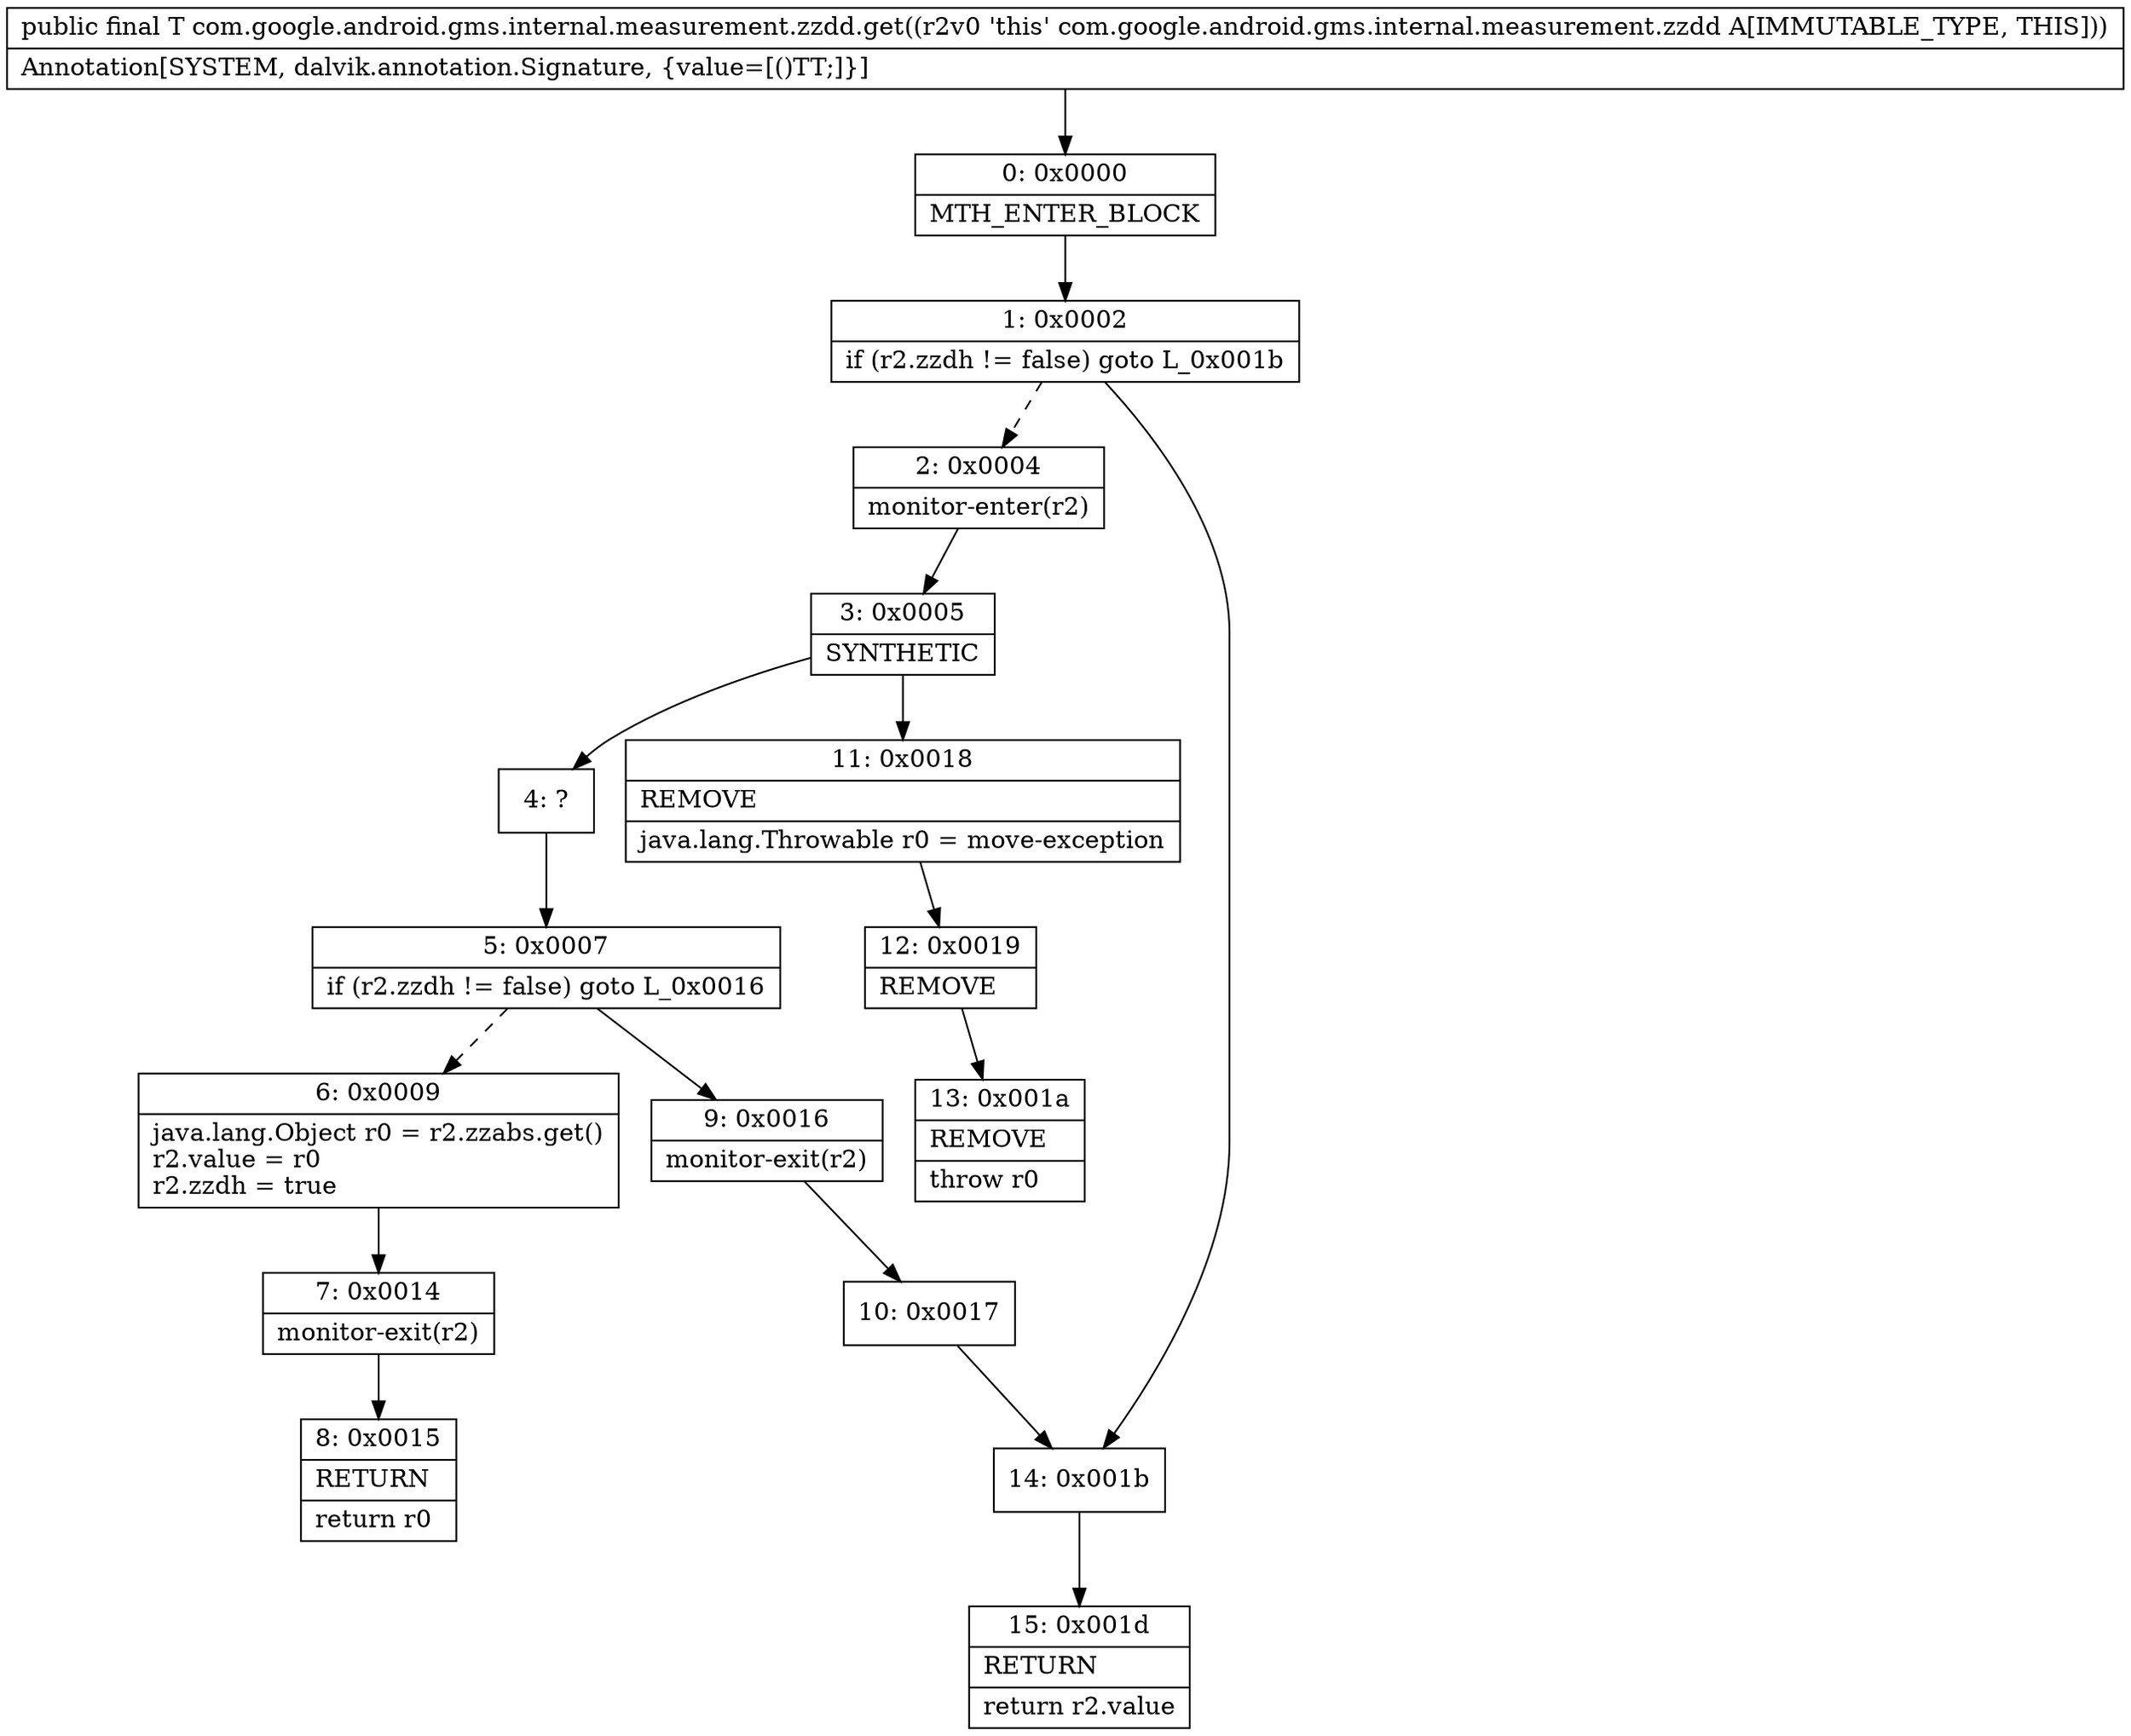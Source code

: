 digraph "CFG forcom.google.android.gms.internal.measurement.zzdd.get()Ljava\/lang\/Object;" {
Node_0 [shape=record,label="{0\:\ 0x0000|MTH_ENTER_BLOCK\l}"];
Node_1 [shape=record,label="{1\:\ 0x0002|if (r2.zzdh != false) goto L_0x001b\l}"];
Node_2 [shape=record,label="{2\:\ 0x0004|monitor\-enter(r2)\l}"];
Node_3 [shape=record,label="{3\:\ 0x0005|SYNTHETIC\l}"];
Node_4 [shape=record,label="{4\:\ ?}"];
Node_5 [shape=record,label="{5\:\ 0x0007|if (r2.zzdh != false) goto L_0x0016\l}"];
Node_6 [shape=record,label="{6\:\ 0x0009|java.lang.Object r0 = r2.zzabs.get()\lr2.value = r0\lr2.zzdh = true\l}"];
Node_7 [shape=record,label="{7\:\ 0x0014|monitor\-exit(r2)\l}"];
Node_8 [shape=record,label="{8\:\ 0x0015|RETURN\l|return r0\l}"];
Node_9 [shape=record,label="{9\:\ 0x0016|monitor\-exit(r2)\l}"];
Node_10 [shape=record,label="{10\:\ 0x0017}"];
Node_11 [shape=record,label="{11\:\ 0x0018|REMOVE\l|java.lang.Throwable r0 = move\-exception\l}"];
Node_12 [shape=record,label="{12\:\ 0x0019|REMOVE\l}"];
Node_13 [shape=record,label="{13\:\ 0x001a|REMOVE\l|throw r0\l}"];
Node_14 [shape=record,label="{14\:\ 0x001b}"];
Node_15 [shape=record,label="{15\:\ 0x001d|RETURN\l|return r2.value\l}"];
MethodNode[shape=record,label="{public final T com.google.android.gms.internal.measurement.zzdd.get((r2v0 'this' com.google.android.gms.internal.measurement.zzdd A[IMMUTABLE_TYPE, THIS]))  | Annotation[SYSTEM, dalvik.annotation.Signature, \{value=[()TT;]\}]\l}"];
MethodNode -> Node_0;
Node_0 -> Node_1;
Node_1 -> Node_2[style=dashed];
Node_1 -> Node_14;
Node_2 -> Node_3;
Node_3 -> Node_4;
Node_3 -> Node_11;
Node_4 -> Node_5;
Node_5 -> Node_6[style=dashed];
Node_5 -> Node_9;
Node_6 -> Node_7;
Node_7 -> Node_8;
Node_9 -> Node_10;
Node_10 -> Node_14;
Node_11 -> Node_12;
Node_12 -> Node_13;
Node_14 -> Node_15;
}

